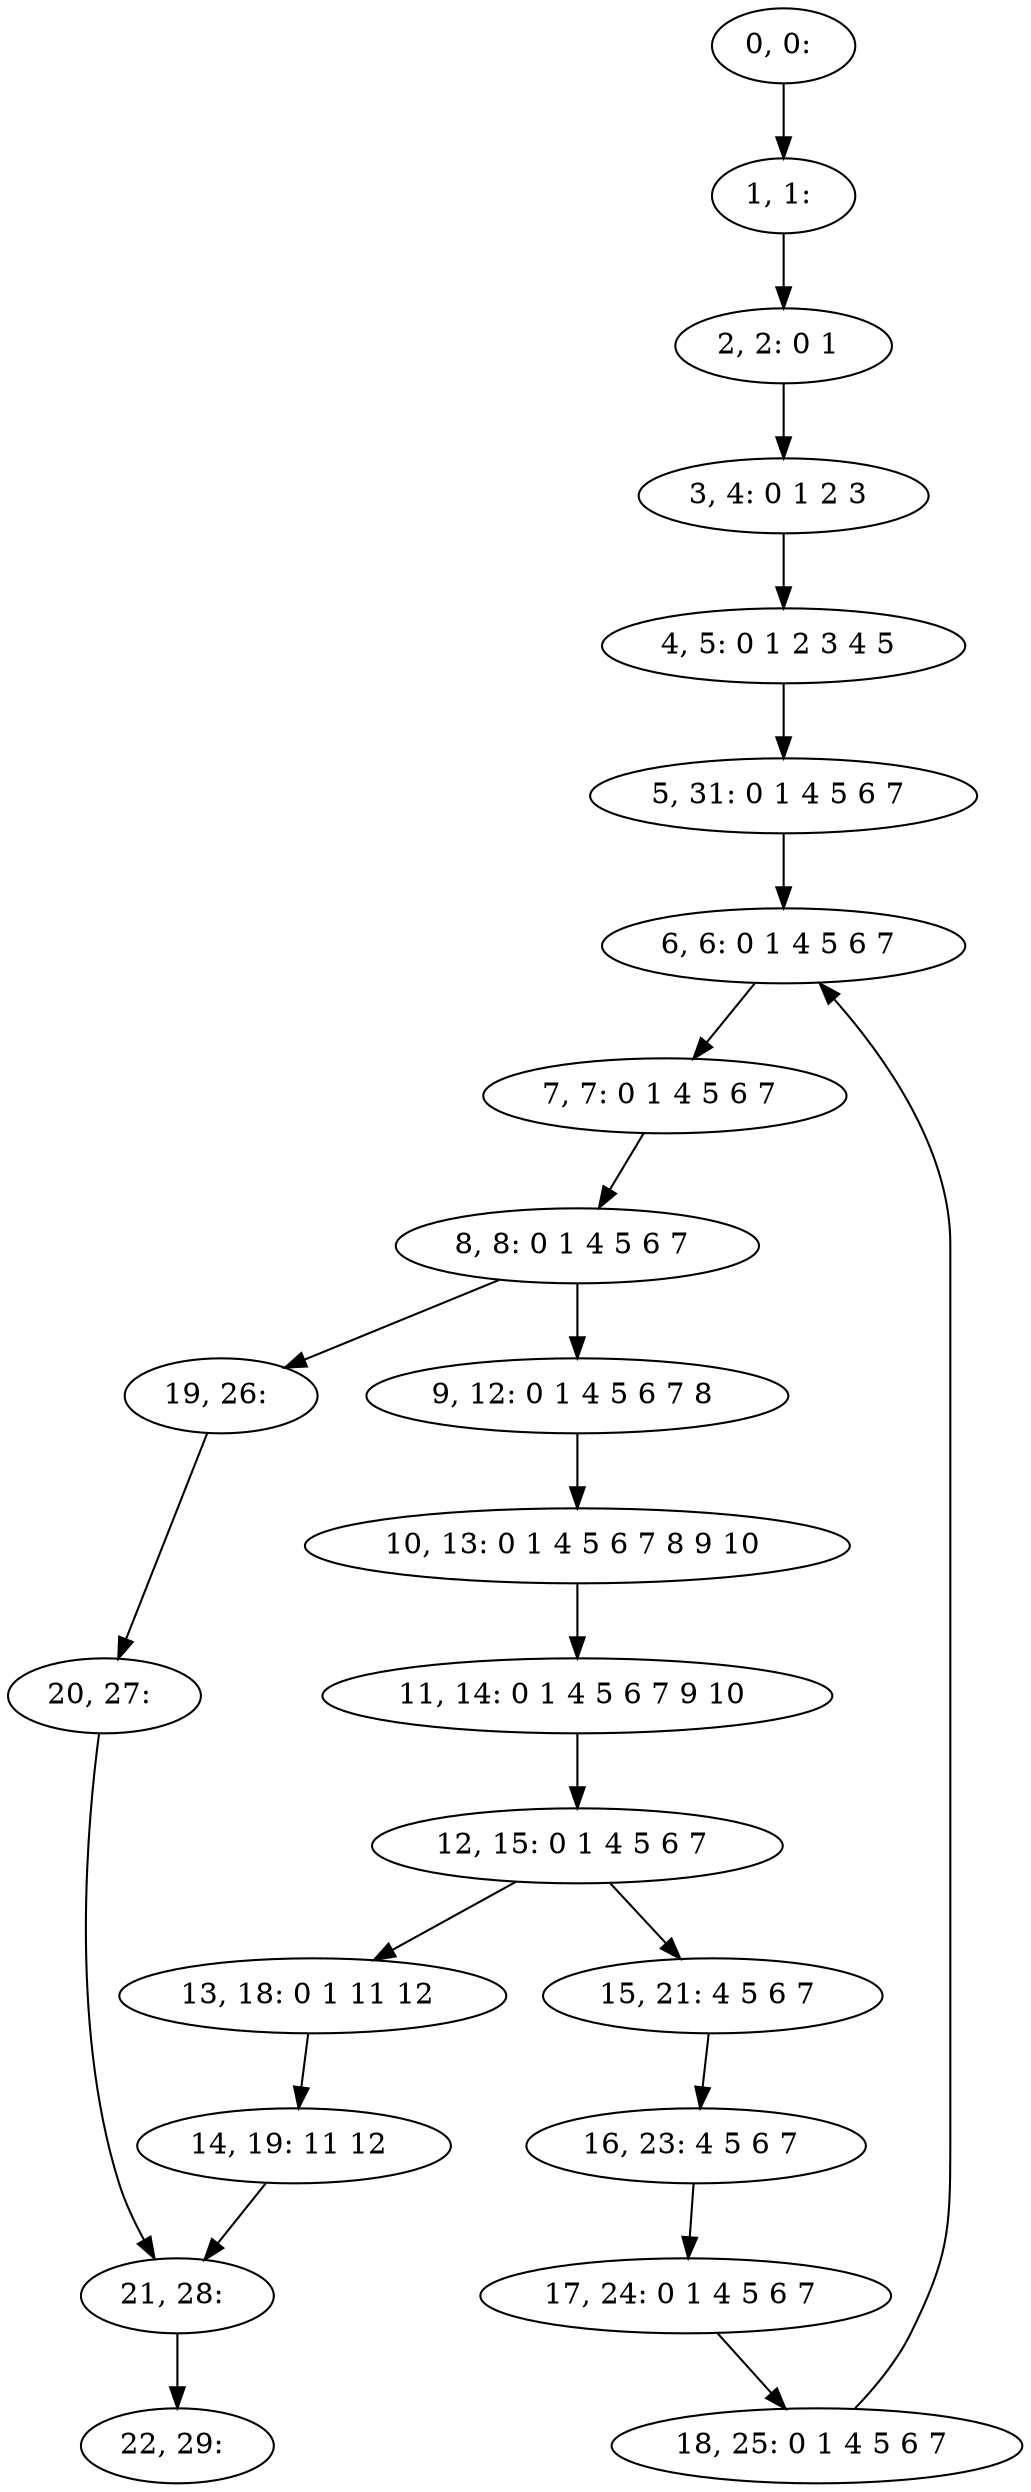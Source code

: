 digraph G {
0[label="0, 0: "];
1[label="1, 1: "];
2[label="2, 2: 0 1 "];
3[label="3, 4: 0 1 2 3 "];
4[label="4, 5: 0 1 2 3 4 5 "];
5[label="5, 31: 0 1 4 5 6 7 "];
6[label="6, 6: 0 1 4 5 6 7 "];
7[label="7, 7: 0 1 4 5 6 7 "];
8[label="8, 8: 0 1 4 5 6 7 "];
9[label="9, 12: 0 1 4 5 6 7 8 "];
10[label="10, 13: 0 1 4 5 6 7 8 9 10 "];
11[label="11, 14: 0 1 4 5 6 7 9 10 "];
12[label="12, 15: 0 1 4 5 6 7 "];
13[label="13, 18: 0 1 11 12 "];
14[label="14, 19: 11 12 "];
15[label="15, 21: 4 5 6 7 "];
16[label="16, 23: 4 5 6 7 "];
17[label="17, 24: 0 1 4 5 6 7 "];
18[label="18, 25: 0 1 4 5 6 7 "];
19[label="19, 26: "];
20[label="20, 27: "];
21[label="21, 28: "];
22[label="22, 29: "];
0->1 ;
1->2 ;
2->3 ;
3->4 ;
4->5 ;
5->6 ;
6->7 ;
7->8 ;
8->9 ;
8->19 ;
9->10 ;
10->11 ;
11->12 ;
12->13 ;
12->15 ;
13->14 ;
14->21 ;
15->16 ;
16->17 ;
17->18 ;
18->6 ;
19->20 ;
20->21 ;
21->22 ;
}
